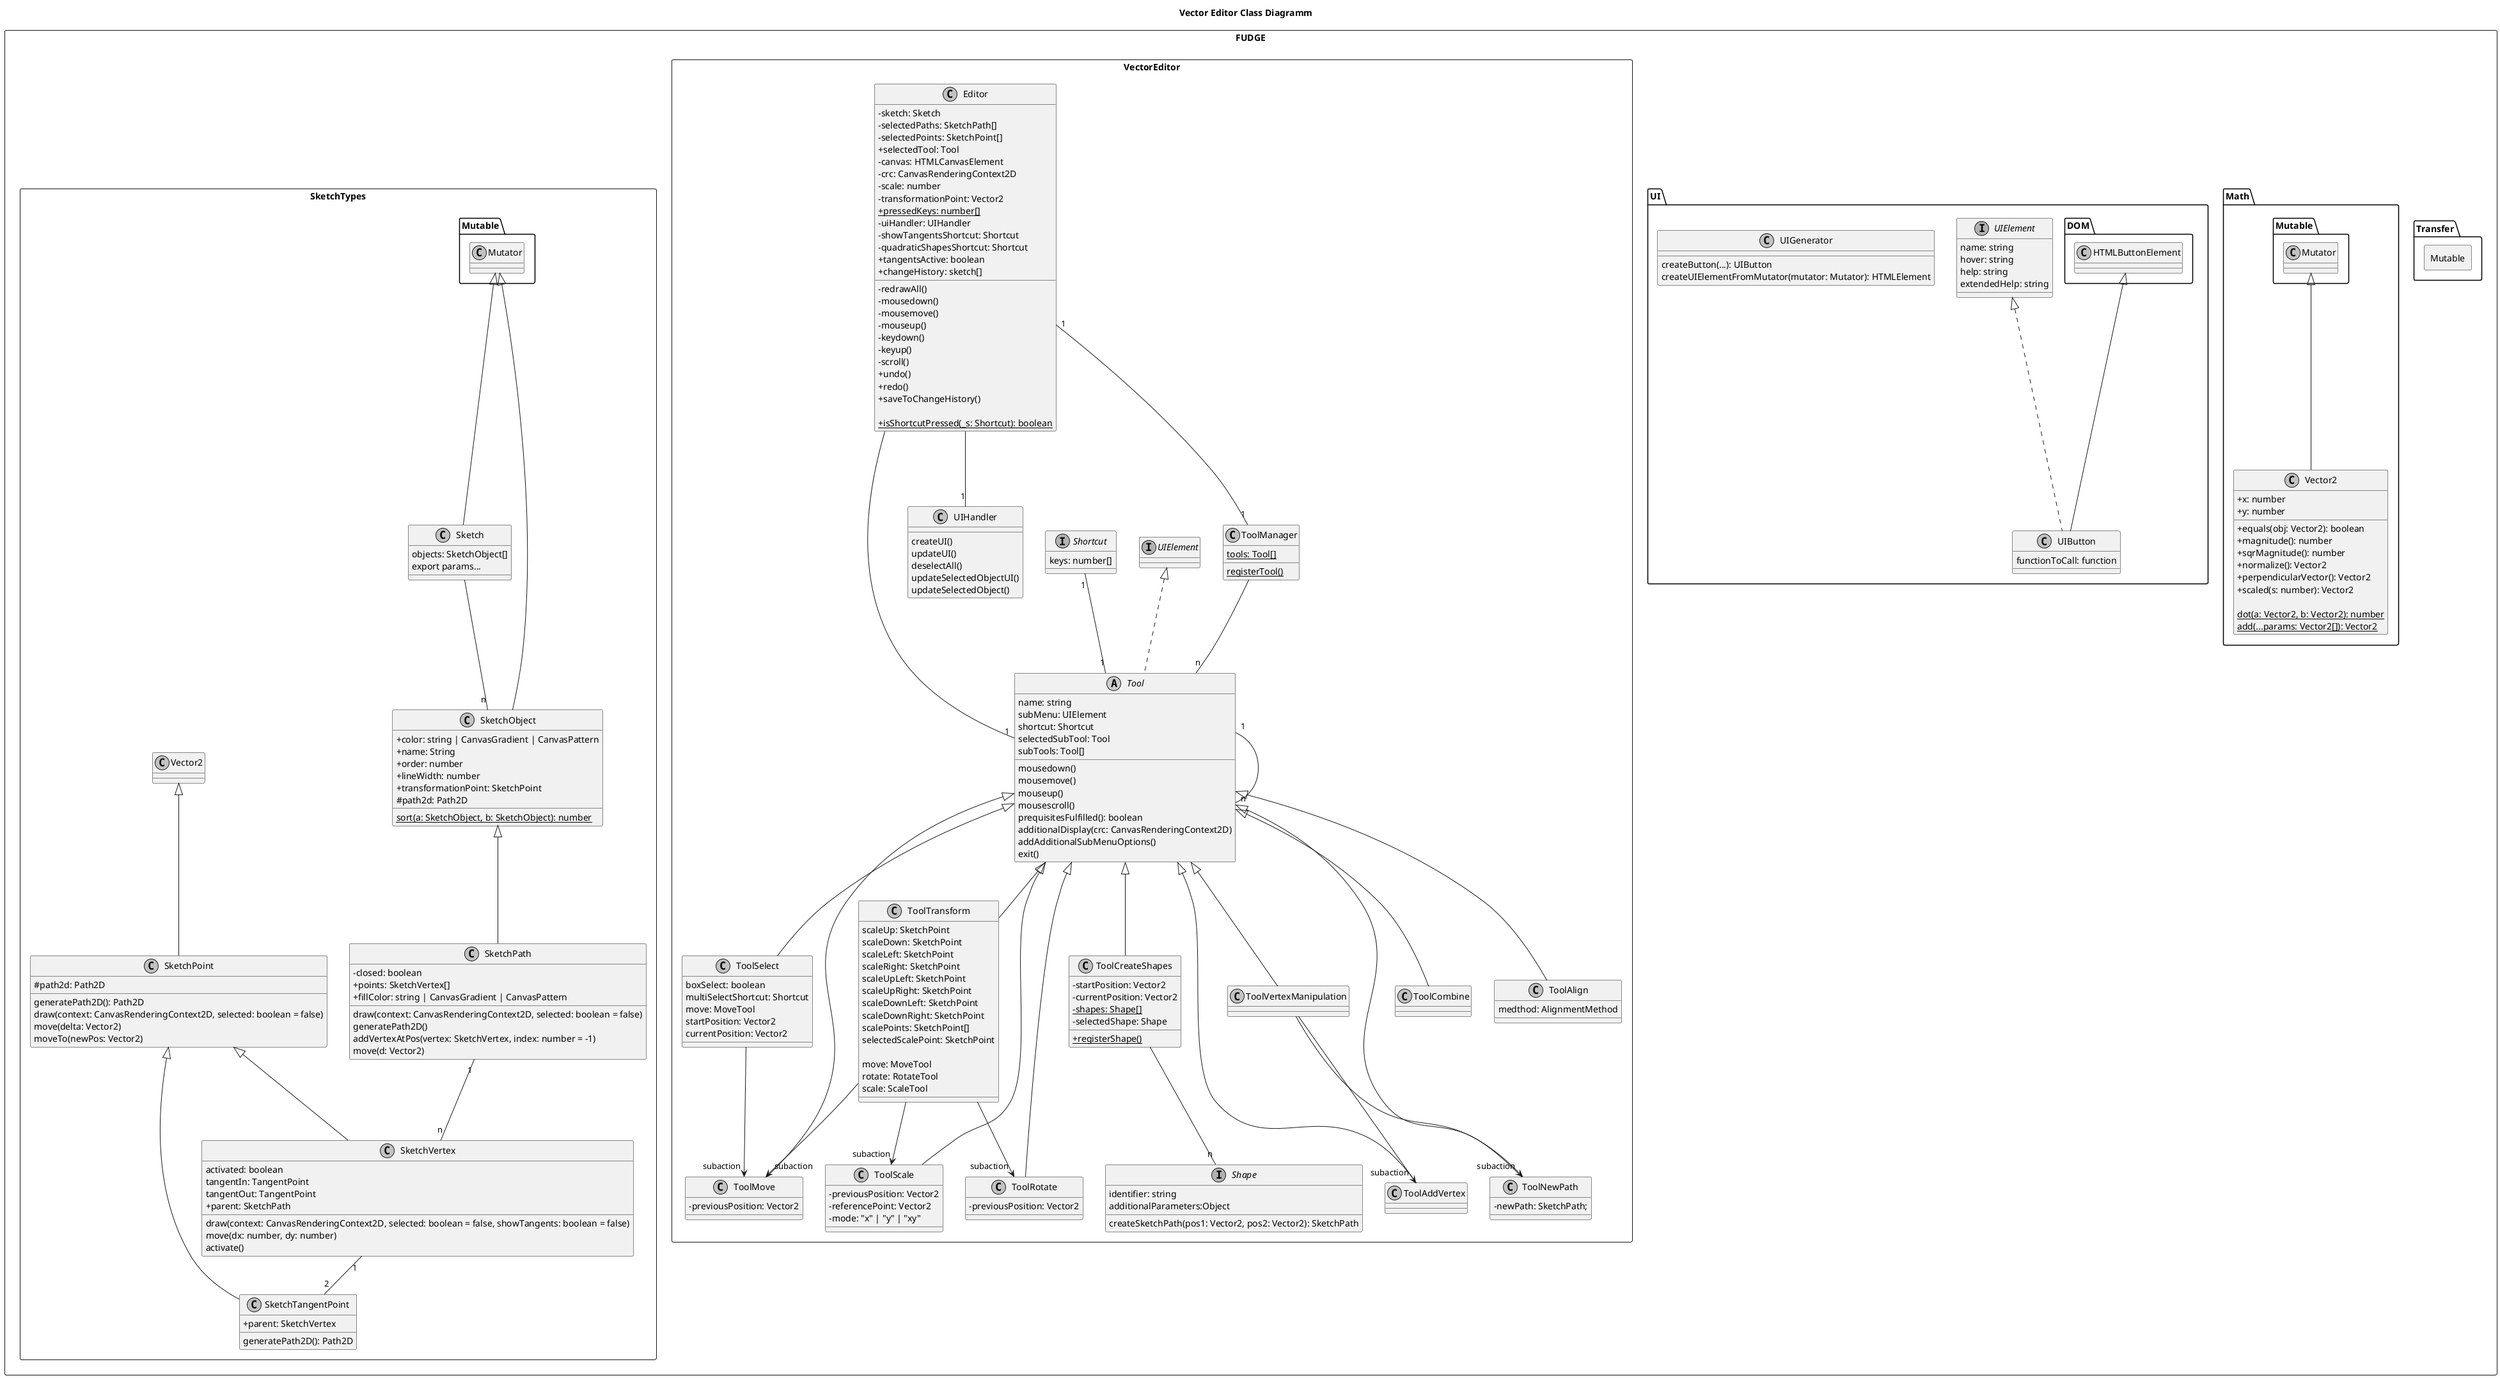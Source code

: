 @startuml VE Classes
skinparam monochrome true
skinparam componentStyle uml2
skinparam classAttributeIconSize 0
skinparam shadowing false
skinparam handwritten false

title Vector Editor Class Diagramm

' left to right direction
package FUDGE <<Rectangle>> {
	package Transfer {
		package Mutable <<Rectangle>>{
			
		}
	}

	package Math {
		class Vector2 extends Mutable.Mutator{
			+ x: number
			+ y: number

			+ equals(obj: Vector2): boolean
			+ magnitude(): number
			+ sqrMagnitude(): number
			+ normalize(): Vector2
			+ perpendicularVector(): Vector2
			+ scaled(s: number): Vector2

			{static} dot(a: Vector2, b: Vector2): number
			{static} add(...params: Vector2[]): Vector2
		}
	}

	package UI {
		interface UIElement{
			name: string
			hover: string
			help: string
			extendedHelp: string
			' element: HTMLElement
		}
		class UIButton extends DOM.HTMLButtonElement implements UIElement {
			functionToCall: function
		}

		class UIGenerator {
			createButton(...): UIButton
			createUIElementFromMutator(mutator: Mutator): HTMLElement
		}
	}

	package VectorEditor <<Rectangle>>{
		class UIHandler{
			createUI()
			updateUI()
			deselectAll()
			updateSelectedObjectUI()
			updateSelectedObject()
		}

		interface Shortcut{
			keys: number[]
		}

		class Editor{
			- sketch: Sketch
			- selectedPaths: SketchPath[]
			- selectedPoints: SketchPoint[]
			+ selectedTool: Tool
			- canvas: HTMLCanvasElement
			- crc: CanvasRenderingContext2D
			- scale: number
			- transformationPoint: Vector2
			{static} + pressedKeys: number[]
			- uiHandler: UIHandler
			- showTangentsShortcut: Shortcut
			- quadraticShapesShortcut: Shortcut
			+ tangentsActive: boolean
			+ changeHistory: sketch[]

			- redrawAll()
			- mousedown()
			- mousemove()
			- mouseup()
			- keydown()
			- keyup()
			- scroll()
			+ undo()
			+ redo()
			+ saveToChangeHistory()

			{static} + isShortcutPressed(_s: Shortcut): boolean

		}

		class ToolManager {
			{static} tools: Tool[]
			{static} registerTool()
		}

		abstract Tool implements UIElement{
			name: string
			subMenu: UIElement
			shortcut: Shortcut
			selectedSubTool: Tool
			subTools: Tool[]
			' cursor: Image
			mousedown()
			mousemove()
			mouseup()
			mousescroll()
			prequisitesFulfilled(): boolean
			additionalDisplay(crc: CanvasRenderingContext2D)
			addAdditionalSubMenuOptions()
			exit()
		}

		class ToolSelect extends Tool {
			boxSelect: boolean
			multiSelectShortcut: Shortcut
			move: MoveTool
			startPosition: Vector2
			currentPosition: Vector2
		}
		class ToolMove extends Tool {
			- previousPosition: Vector2
		}
		class ToolTransform extends Tool {
			scaleUp: SketchPoint
			scaleDown: SketchPoint
			scaleLeft: SketchPoint
			scaleRight: SketchPoint
			scaleUpLeft: SketchPoint
			scaleUpRight: SketchPoint
			scaleDownLeft: SketchPoint
			scaleDownRight: SketchPoint
			scalePoints: SketchPoint[]
			selectedScalePoint: SketchPoint
			
			move: MoveTool
			rotate: RotateTool
			scale: ScaleTool
		}
		class ToolScale extends Tool {
			- previousPosition: Vector2
			- referencePoint: Vector2
			- mode: "x" | "y" | "xy"
		}
		class ToolRotate extends Tool {
			- previousPosition: Vector2
		}
		class ToolCreateShapes extends Tool {
			- startPosition: Vector2
			- currentPosition: Vector2
			{static} - shapes: Shape[]
			- selectedShape: Shape
			{static} + registerShape()
		}
		interface Shape {
			identifier: string
			createSketchPath(pos1: Vector2, pos2: Vector2): SketchPath
			additionalParameters:Object
		}
		class ToolVertexManipulation extends Tool {

		}
		class ToolAddVertex extends Tool {

		}
		class ToolNewPath extends Tool {
			- newPath: SketchPath;
		}
		class ToolCombine extends Tool {

		}
		' class ToolExport extends Tool {

		' }
		class ToolAlign extends Tool {
			medthod: AlignmentMethod	
		}


		'Associations
		ToolManager -- "n" Tool
		Editor "1"--"1" ToolManager
		Shortcut "1"-- "1" Tool
		Editor -- "1" Tool
		Editor --"1" UIHandler
		Tool "1"--"n" Tool
		ToolCreateShapes -- "n" Shape
		ToolTransform -->"subaction" ToolMove
		ToolTransform --> "subaction" ToolScale 
		ToolTransform --> "subaction" ToolRotate
		ToolSelect --> "subaction" ToolMove
		ToolVertexManipulation --> "subaction" ToolAddVertex 
		ToolVertexManipulation --> "subaction" ToolNewPath
	}
	package SketchTypes <<Rectangle>>{
		class Sketch extends Mutable.Mutator {
			objects: SketchObject[]
			export params...
		}

		class SketchObject extends Mutable.Mutator{
			+ color: string | CanvasGradient | CanvasPattern
			+ name: String
			+ order: number
			+ lineWidth: number
			+ transformationPoint: SketchPoint
			# path2d: Path2D
			{static} sort(a: SketchObject, b: SketchObject): number
		}

		class SketchPath extends SketchObject {
			- closed: boolean
			+ points: SketchVertex[]
			+ fillColor: string | CanvasGradient | CanvasPattern
			' + transformationPoint: Vector2;
			draw(context: CanvasRenderingContext2D, selected: boolean = false)
			generatePath2D()
			addVertexAtPos(vertex: SketchVertex, index: number = -1)
			move(d: Vector2)
		}

		class SketchPoint extends Vector2{
			# path2d: Path2D
			generatePath2D(): Path2D
			draw(context: CanvasRenderingContext2D, selected: boolean = false)
			move(delta: Vector2)
			moveTo(newPos: Vector2)
		}

		class SketchVertex extends SketchPoint {
			activated: boolean
			tangentIn: TangentPoint
			tangentOut: TangentPoint
			+ parent: SketchPath
			draw(context: CanvasRenderingContext2D, selected: boolean = false, showTangents: boolean = false)
			move(dx: number, dy: number)
			activate()
		}

		class SketchTangentPoint extends SketchPoint {
			+ parent: SketchVertex
			generatePath2D(): Path2D
		}

		' Associations
		Sketch -- "n" SketchObject
		SketchPath "1" -- "n" SketchVertex
		SketchVertex "1" -- "2" SketchTangentPoint
	}
}
@enduml